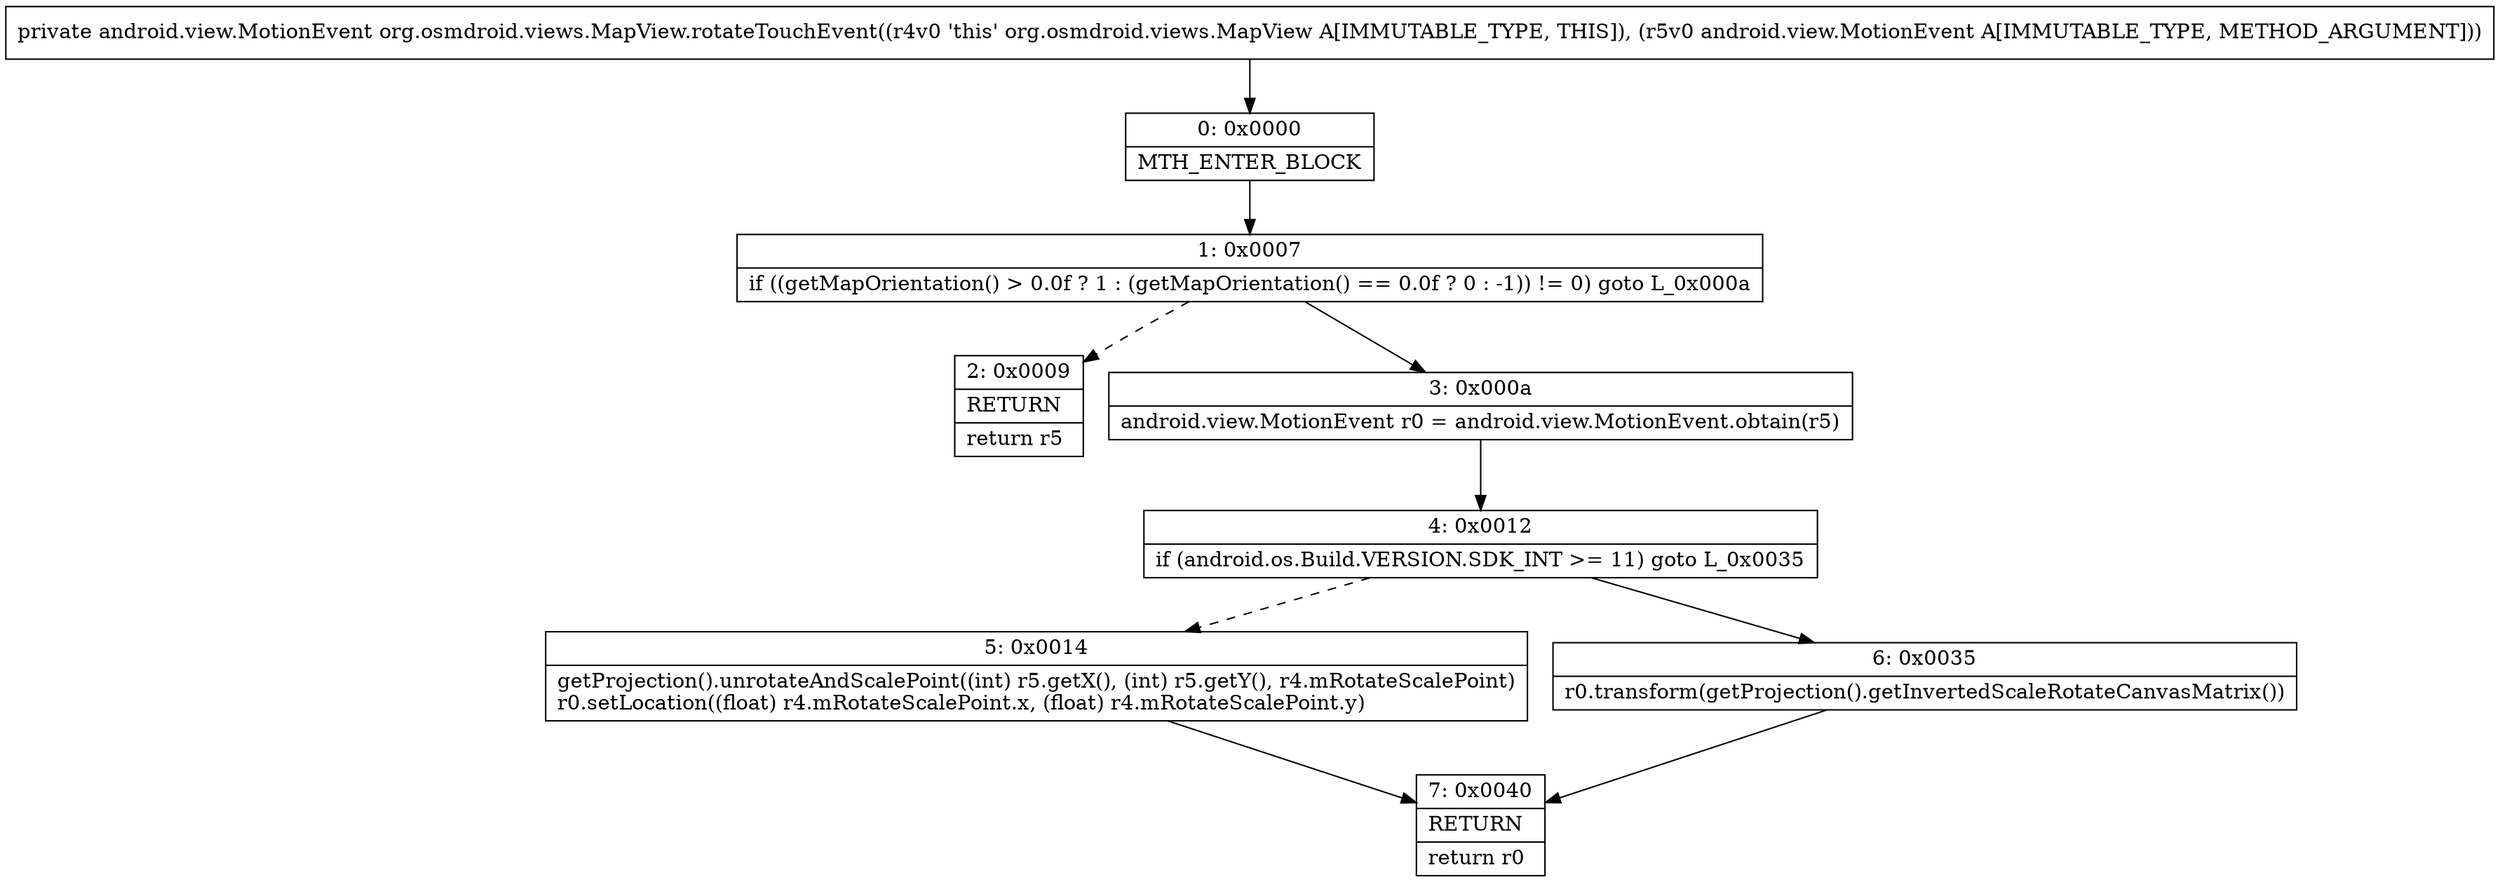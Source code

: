 digraph "CFG fororg.osmdroid.views.MapView.rotateTouchEvent(Landroid\/view\/MotionEvent;)Landroid\/view\/MotionEvent;" {
Node_0 [shape=record,label="{0\:\ 0x0000|MTH_ENTER_BLOCK\l}"];
Node_1 [shape=record,label="{1\:\ 0x0007|if ((getMapOrientation() \> 0.0f ? 1 : (getMapOrientation() == 0.0f ? 0 : \-1)) != 0) goto L_0x000a\l}"];
Node_2 [shape=record,label="{2\:\ 0x0009|RETURN\l|return r5\l}"];
Node_3 [shape=record,label="{3\:\ 0x000a|android.view.MotionEvent r0 = android.view.MotionEvent.obtain(r5)\l}"];
Node_4 [shape=record,label="{4\:\ 0x0012|if (android.os.Build.VERSION.SDK_INT \>= 11) goto L_0x0035\l}"];
Node_5 [shape=record,label="{5\:\ 0x0014|getProjection().unrotateAndScalePoint((int) r5.getX(), (int) r5.getY(), r4.mRotateScalePoint)\lr0.setLocation((float) r4.mRotateScalePoint.x, (float) r4.mRotateScalePoint.y)\l}"];
Node_6 [shape=record,label="{6\:\ 0x0035|r0.transform(getProjection().getInvertedScaleRotateCanvasMatrix())\l}"];
Node_7 [shape=record,label="{7\:\ 0x0040|RETURN\l|return r0\l}"];
MethodNode[shape=record,label="{private android.view.MotionEvent org.osmdroid.views.MapView.rotateTouchEvent((r4v0 'this' org.osmdroid.views.MapView A[IMMUTABLE_TYPE, THIS]), (r5v0 android.view.MotionEvent A[IMMUTABLE_TYPE, METHOD_ARGUMENT])) }"];
MethodNode -> Node_0;
Node_0 -> Node_1;
Node_1 -> Node_2[style=dashed];
Node_1 -> Node_3;
Node_3 -> Node_4;
Node_4 -> Node_5[style=dashed];
Node_4 -> Node_6;
Node_5 -> Node_7;
Node_6 -> Node_7;
}

